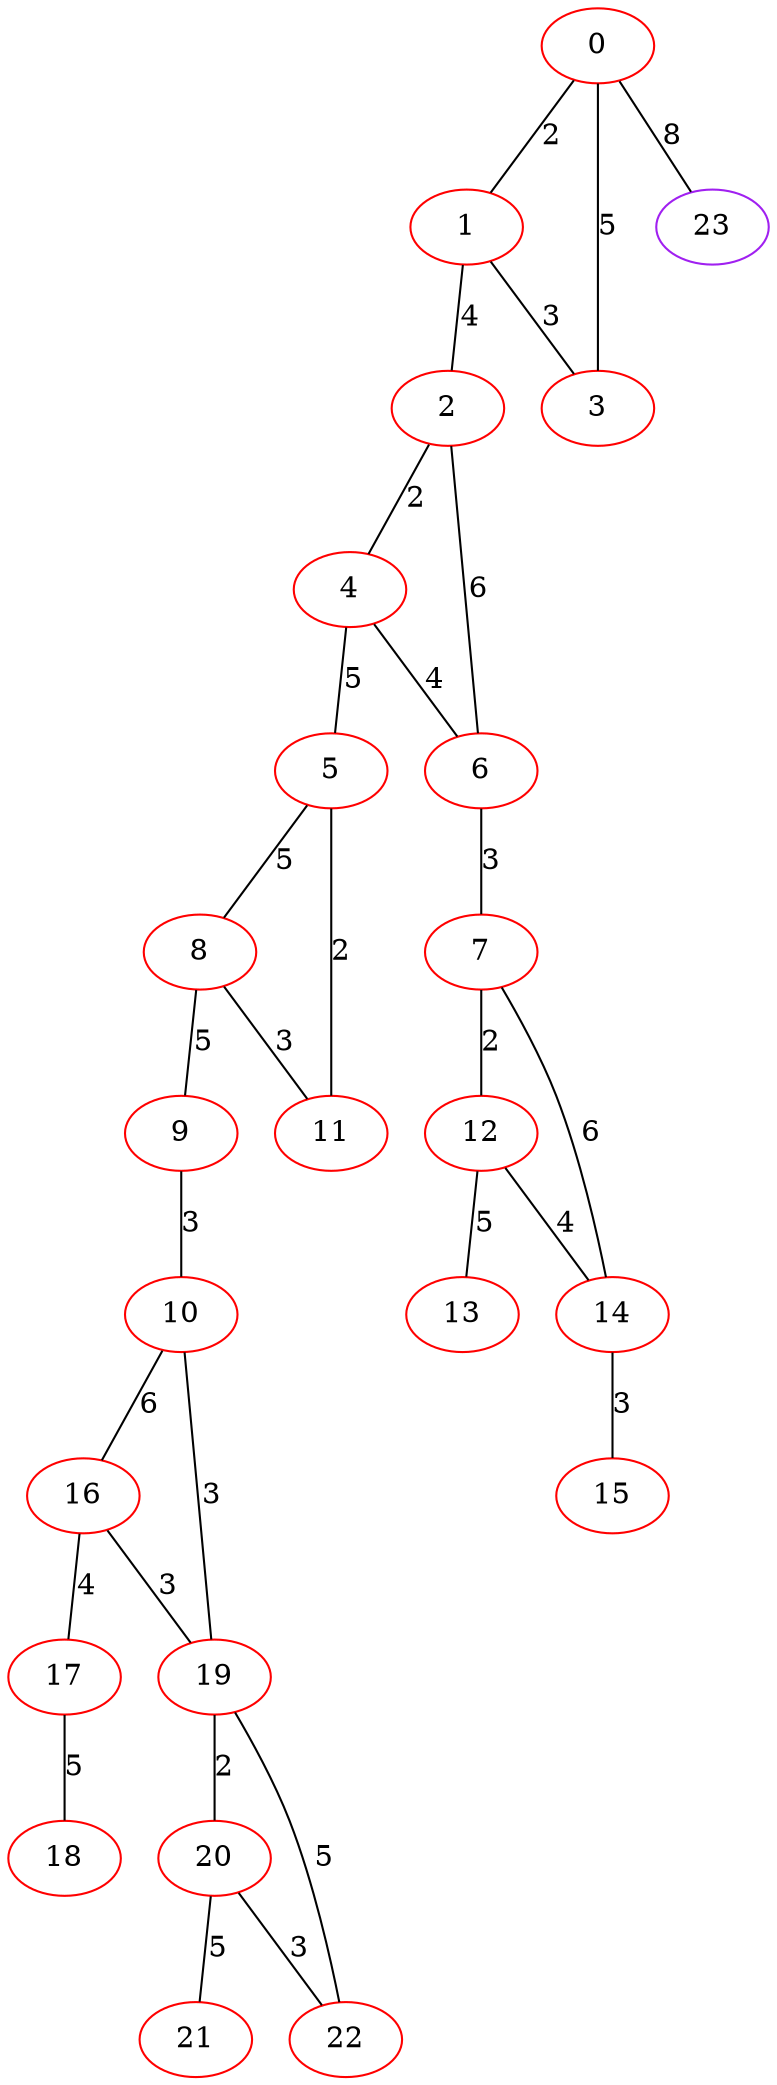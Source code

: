 graph "" {
0 [color=red, weight=1];
1 [color=red, weight=1];
2 [color=red, weight=1];
3 [color=red, weight=1];
4 [color=red, weight=1];
5 [color=red, weight=1];
6 [color=red, weight=1];
7 [color=red, weight=1];
8 [color=red, weight=1];
9 [color=red, weight=1];
10 [color=red, weight=1];
11 [color=red, weight=1];
12 [color=red, weight=1];
13 [color=red, weight=1];
14 [color=red, weight=1];
15 [color=red, weight=1];
16 [color=red, weight=1];
17 [color=red, weight=1];
18 [color=red, weight=1];
19 [color=red, weight=1];
20 [color=red, weight=1];
21 [color=red, weight=1];
22 [color=red, weight=1];
23 [color=purple, weight=4];
0 -- 1  [key=0, label=2];
0 -- 3  [key=0, label=5];
0 -- 23  [key=0, label=8];
1 -- 2  [key=0, label=4];
1 -- 3  [key=0, label=3];
2 -- 4  [key=0, label=2];
2 -- 6  [key=0, label=6];
4 -- 5  [key=0, label=5];
4 -- 6  [key=0, label=4];
5 -- 8  [key=0, label=5];
5 -- 11  [key=0, label=2];
6 -- 7  [key=0, label=3];
7 -- 12  [key=0, label=2];
7 -- 14  [key=0, label=6];
8 -- 9  [key=0, label=5];
8 -- 11  [key=0, label=3];
9 -- 10  [key=0, label=3];
10 -- 16  [key=0, label=6];
10 -- 19  [key=0, label=3];
12 -- 13  [key=0, label=5];
12 -- 14  [key=0, label=4];
14 -- 15  [key=0, label=3];
16 -- 17  [key=0, label=4];
16 -- 19  [key=0, label=3];
17 -- 18  [key=0, label=5];
19 -- 20  [key=0, label=2];
19 -- 22  [key=0, label=5];
20 -- 21  [key=0, label=5];
20 -- 22  [key=0, label=3];
}
